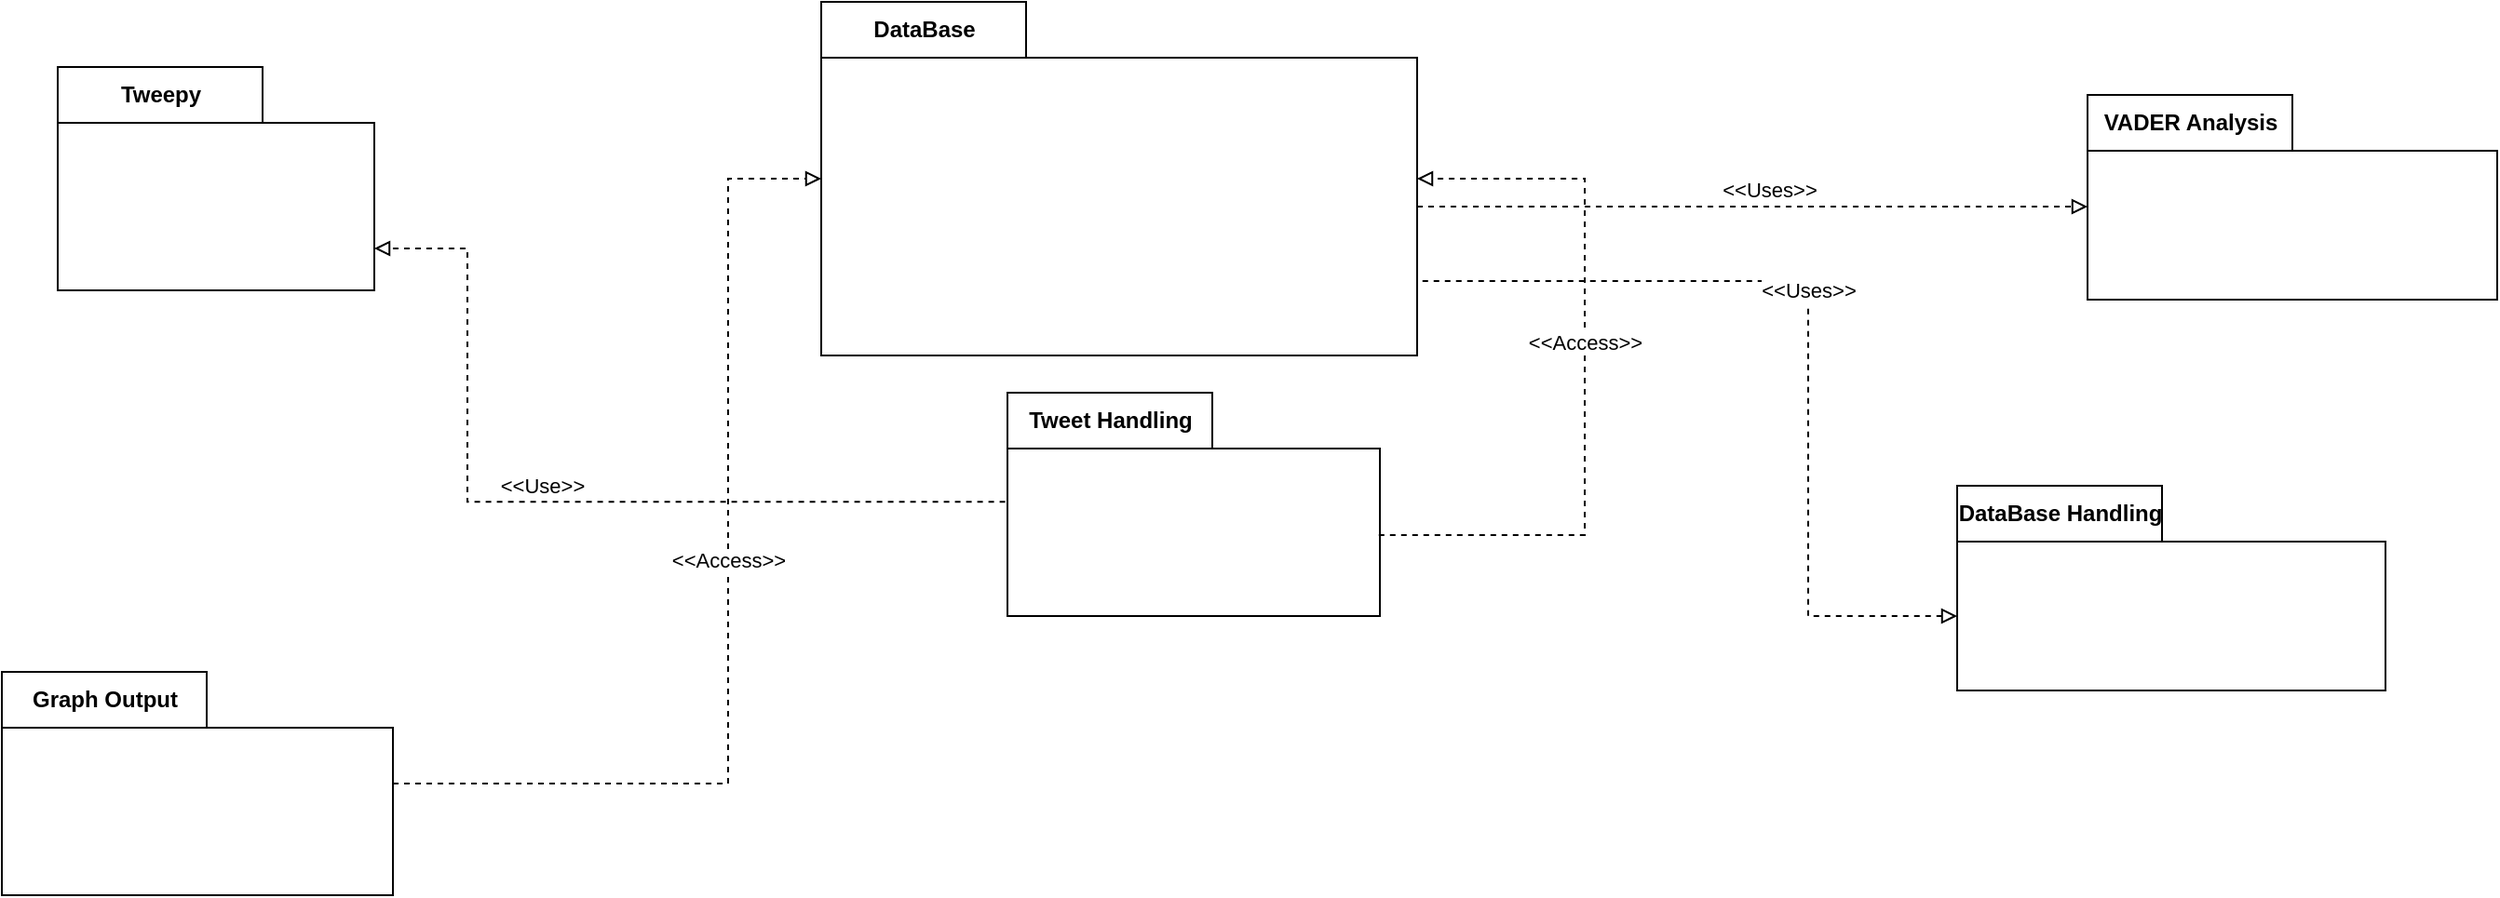 <mxfile version="20.5.2" type="github">
  <diagram id="C5RBs43oDa-KdzZeNtuy" name="Page-1">
    <mxGraphModel dx="2062" dy="1112" grid="1" gridSize="10" guides="1" tooltips="1" connect="1" arrows="1" fold="1" page="1" pageScale="1" pageWidth="827" pageHeight="1169" math="0" shadow="0">
      <root>
        <mxCell id="WIyWlLk6GJQsqaUBKTNV-0" />
        <mxCell id="WIyWlLk6GJQsqaUBKTNV-1" parent="WIyWlLk6GJQsqaUBKTNV-0" />
        <mxCell id="lWVRBbov3qy_OSbc5B6Z-0" value="&lt;div&gt;DataBase &lt;br&gt;&lt;/div&gt;" style="shape=folder;fontStyle=1;tabWidth=110;tabHeight=30;tabPosition=left;html=1;boundedLbl=1;labelInHeader=1;container=1;collapsible=0;" vertex="1" parent="WIyWlLk6GJQsqaUBKTNV-1">
          <mxGeometry x="650" y="130" width="320" height="190" as="geometry" />
        </mxCell>
        <mxCell id="lWVRBbov3qy_OSbc5B6Z-1" value="" style="html=1;strokeColor=none;resizeWidth=1;resizeHeight=1;fillColor=none;part=1;connectable=0;allowArrows=0;deletable=0;" vertex="1" parent="lWVRBbov3qy_OSbc5B6Z-0">
          <mxGeometry width="320" height="133" relative="1" as="geometry">
            <mxPoint y="30" as="offset" />
          </mxGeometry>
        </mxCell>
        <mxCell id="lWVRBbov3qy_OSbc5B6Z-2" value="Tweepy" style="shape=folder;fontStyle=1;tabWidth=110;tabHeight=30;tabPosition=left;html=1;boundedLbl=1;labelInHeader=1;container=1;collapsible=0;" vertex="1" parent="WIyWlLk6GJQsqaUBKTNV-1">
          <mxGeometry x="240" y="165" width="170" height="120" as="geometry" />
        </mxCell>
        <mxCell id="lWVRBbov3qy_OSbc5B6Z-3" value="" style="html=1;strokeColor=none;resizeWidth=1;resizeHeight=1;fillColor=none;part=1;connectable=0;allowArrows=0;deletable=0;" vertex="1" parent="lWVRBbov3qy_OSbc5B6Z-2">
          <mxGeometry width="170" height="84" relative="1" as="geometry">
            <mxPoint y="30" as="offset" />
          </mxGeometry>
        </mxCell>
        <mxCell id="lWVRBbov3qy_OSbc5B6Z-4" value="&lt;div&gt;Graph Output&lt;/div&gt;" style="shape=folder;fontStyle=1;tabWidth=110;tabHeight=30;tabPosition=left;html=1;boundedLbl=1;labelInHeader=1;container=1;collapsible=0;" vertex="1" parent="WIyWlLk6GJQsqaUBKTNV-1">
          <mxGeometry x="210" y="490" width="210" height="120" as="geometry" />
        </mxCell>
        <mxCell id="lWVRBbov3qy_OSbc5B6Z-5" value="" style="html=1;strokeColor=none;resizeWidth=1;resizeHeight=1;fillColor=none;part=1;connectable=0;allowArrows=0;deletable=0;" vertex="1" parent="lWVRBbov3qy_OSbc5B6Z-4">
          <mxGeometry width="210" height="84" relative="1" as="geometry">
            <mxPoint y="30" as="offset" />
          </mxGeometry>
        </mxCell>
        <mxCell id="lWVRBbov3qy_OSbc5B6Z-6" value="Tweet Handling" style="shape=folder;fontStyle=1;tabWidth=110;tabHeight=30;tabPosition=left;html=1;boundedLbl=1;labelInHeader=1;container=1;collapsible=0;" vertex="1" parent="WIyWlLk6GJQsqaUBKTNV-1">
          <mxGeometry x="750" y="340" width="200" height="120" as="geometry" />
        </mxCell>
        <mxCell id="lWVRBbov3qy_OSbc5B6Z-7" value="" style="html=1;strokeColor=none;resizeWidth=1;resizeHeight=1;fillColor=none;part=1;connectable=0;allowArrows=0;deletable=0;" vertex="1" parent="lWVRBbov3qy_OSbc5B6Z-6">
          <mxGeometry width="200" height="84" relative="1" as="geometry">
            <mxPoint y="30" as="offset" />
          </mxGeometry>
        </mxCell>
        <mxCell id="lWVRBbov3qy_OSbc5B6Z-8" value="&lt;div&gt;VADER Analysis&lt;/div&gt;" style="shape=folder;fontStyle=1;tabWidth=110;tabHeight=30;tabPosition=left;html=1;boundedLbl=1;labelInHeader=1;container=1;collapsible=0;" vertex="1" parent="WIyWlLk6GJQsqaUBKTNV-1">
          <mxGeometry x="1330" y="180" width="220" height="110" as="geometry" />
        </mxCell>
        <mxCell id="lWVRBbov3qy_OSbc5B6Z-9" value="" style="html=1;strokeColor=none;resizeWidth=1;resizeHeight=1;fillColor=none;part=1;connectable=0;allowArrows=0;deletable=0;" vertex="1" parent="lWVRBbov3qy_OSbc5B6Z-8">
          <mxGeometry width="220" height="77" relative="1" as="geometry">
            <mxPoint y="30" as="offset" />
          </mxGeometry>
        </mxCell>
        <mxCell id="lWVRBbov3qy_OSbc5B6Z-10" value="DataBase Handling" style="shape=folder;fontStyle=1;tabWidth=110;tabHeight=30;tabPosition=left;html=1;boundedLbl=1;labelInHeader=1;container=1;collapsible=0;" vertex="1" parent="WIyWlLk6GJQsqaUBKTNV-1">
          <mxGeometry x="1260" y="390" width="230" height="110" as="geometry" />
        </mxCell>
        <mxCell id="lWVRBbov3qy_OSbc5B6Z-11" value="" style="html=1;strokeColor=none;resizeWidth=1;resizeHeight=1;fillColor=none;part=1;connectable=0;allowArrows=0;deletable=0;" vertex="1" parent="lWVRBbov3qy_OSbc5B6Z-10">
          <mxGeometry width="230" height="77" relative="1" as="geometry">
            <mxPoint y="30" as="offset" />
          </mxGeometry>
        </mxCell>
        <mxCell id="lWVRBbov3qy_OSbc5B6Z-15" value="&amp;lt;&amp;lt;Access&amp;gt;&amp;gt;" style="endArrow=block;dashed=1;html=1;rounded=0;strokeWidth=1;edgeStyle=elbowEdgeStyle;startArrow=none;startFill=0;endFill=0;labelPosition=center;verticalLabelPosition=top;align=center;verticalAlign=bottom;strokeColor=default;" edge="1" parent="WIyWlLk6GJQsqaUBKTNV-1" source="lWVRBbov3qy_OSbc5B6Z-4" target="lWVRBbov3qy_OSbc5B6Z-0">
          <mxGeometry x="0.048" width="50" height="50" relative="1" as="geometry">
            <mxPoint x="380" y="260" as="sourcePoint" />
            <mxPoint x="661.92" y="667.04" as="targetPoint" />
            <Array as="points">
              <mxPoint x="600" y="330" />
            </Array>
            <mxPoint as="offset" />
          </mxGeometry>
        </mxCell>
        <mxCell id="lWVRBbov3qy_OSbc5B6Z-19" value="&amp;lt;&amp;lt;Access&amp;gt;&amp;gt;" style="endArrow=block;dashed=1;html=1;exitX=0.997;exitY=0.637;exitDx=0;exitDy=0;exitPerimeter=0;rounded=0;strokeWidth=1;edgeStyle=elbowEdgeStyle;startArrow=none;startFill=0;endFill=0;labelPosition=center;verticalLabelPosition=top;align=center;verticalAlign=bottom;strokeColor=default;" edge="1" parent="WIyWlLk6GJQsqaUBKTNV-1" source="lWVRBbov3qy_OSbc5B6Z-6" target="lWVRBbov3qy_OSbc5B6Z-0">
          <mxGeometry x="0.048" width="50" height="50" relative="1" as="geometry">
            <mxPoint x="1000" y="615" as="sourcePoint" />
            <mxPoint x="1290" y="180" as="targetPoint" />
            <Array as="points">
              <mxPoint x="1060" y="450" />
            </Array>
            <mxPoint as="offset" />
          </mxGeometry>
        </mxCell>
        <mxCell id="lWVRBbov3qy_OSbc5B6Z-20" value="&lt;div&gt;&amp;lt;&amp;lt;Use&amp;gt;&amp;gt;&lt;/div&gt;" style="endArrow=block;dashed=1;html=1;exitX=-0.006;exitY=0.489;exitDx=0;exitDy=0;exitPerimeter=0;rounded=0;strokeWidth=1;edgeStyle=elbowEdgeStyle;startArrow=none;startFill=0;endFill=0;labelPosition=center;verticalLabelPosition=top;align=center;verticalAlign=bottom;strokeColor=default;entryX=0;entryY=0;entryDx=170;entryDy=97.5;entryPerimeter=0;" edge="1" parent="WIyWlLk6GJQsqaUBKTNV-1" source="lWVRBbov3qy_OSbc5B6Z-6" target="lWVRBbov3qy_OSbc5B6Z-2">
          <mxGeometry x="0.048" width="50" height="50" relative="1" as="geometry">
            <mxPoint x="999.04" y="611.03" as="sourcePoint" />
            <mxPoint x="990" y="235" as="targetPoint" />
            <Array as="points">
              <mxPoint x="460" y="410" />
            </Array>
            <mxPoint as="offset" />
          </mxGeometry>
        </mxCell>
        <mxCell id="lWVRBbov3qy_OSbc5B6Z-23" value="&amp;lt;&amp;lt;Uses&amp;gt;&amp;gt;" style="endArrow=block;dashed=1;html=1;rounded=0;strokeWidth=1;edgeStyle=elbowEdgeStyle;startArrow=none;startFill=0;endFill=0;labelPosition=center;verticalLabelPosition=top;align=center;verticalAlign=bottom;strokeColor=default;" edge="1" parent="WIyWlLk6GJQsqaUBKTNV-1" source="lWVRBbov3qy_OSbc5B6Z-0" target="lWVRBbov3qy_OSbc5B6Z-8">
          <mxGeometry x="0.048" width="50" height="50" relative="1" as="geometry">
            <mxPoint x="1140" y="280" as="sourcePoint" />
            <mxPoint x="990" y="235" as="targetPoint" />
            <Array as="points">
              <mxPoint x="1170" y="240" />
              <mxPoint x="1070" y="460" />
            </Array>
            <mxPoint as="offset" />
          </mxGeometry>
        </mxCell>
        <mxCell id="lWVRBbov3qy_OSbc5B6Z-24" value="&amp;lt;&amp;lt;Uses&amp;gt;&amp;gt;" style="endArrow=none;dashed=1;html=1;rounded=0;strokeWidth=1;edgeStyle=elbowEdgeStyle;startArrow=block;startFill=0;endFill=0;labelPosition=center;verticalLabelPosition=top;align=center;verticalAlign=bottom;strokeColor=default;entryX=0;entryY=0;entryDx=320;entryDy=150;entryPerimeter=0;" edge="1" parent="WIyWlLk6GJQsqaUBKTNV-1" source="lWVRBbov3qy_OSbc5B6Z-10" target="lWVRBbov3qy_OSbc5B6Z-0">
          <mxGeometry x="0.048" width="50" height="50" relative="1" as="geometry">
            <mxPoint x="1009.04" y="621.03" as="sourcePoint" />
            <mxPoint x="880" y="390" as="targetPoint" />
            <Array as="points">
              <mxPoint x="1180" y="460" />
              <mxPoint x="1020" y="510" />
            </Array>
            <mxPoint as="offset" />
          </mxGeometry>
        </mxCell>
      </root>
    </mxGraphModel>
  </diagram>
</mxfile>
